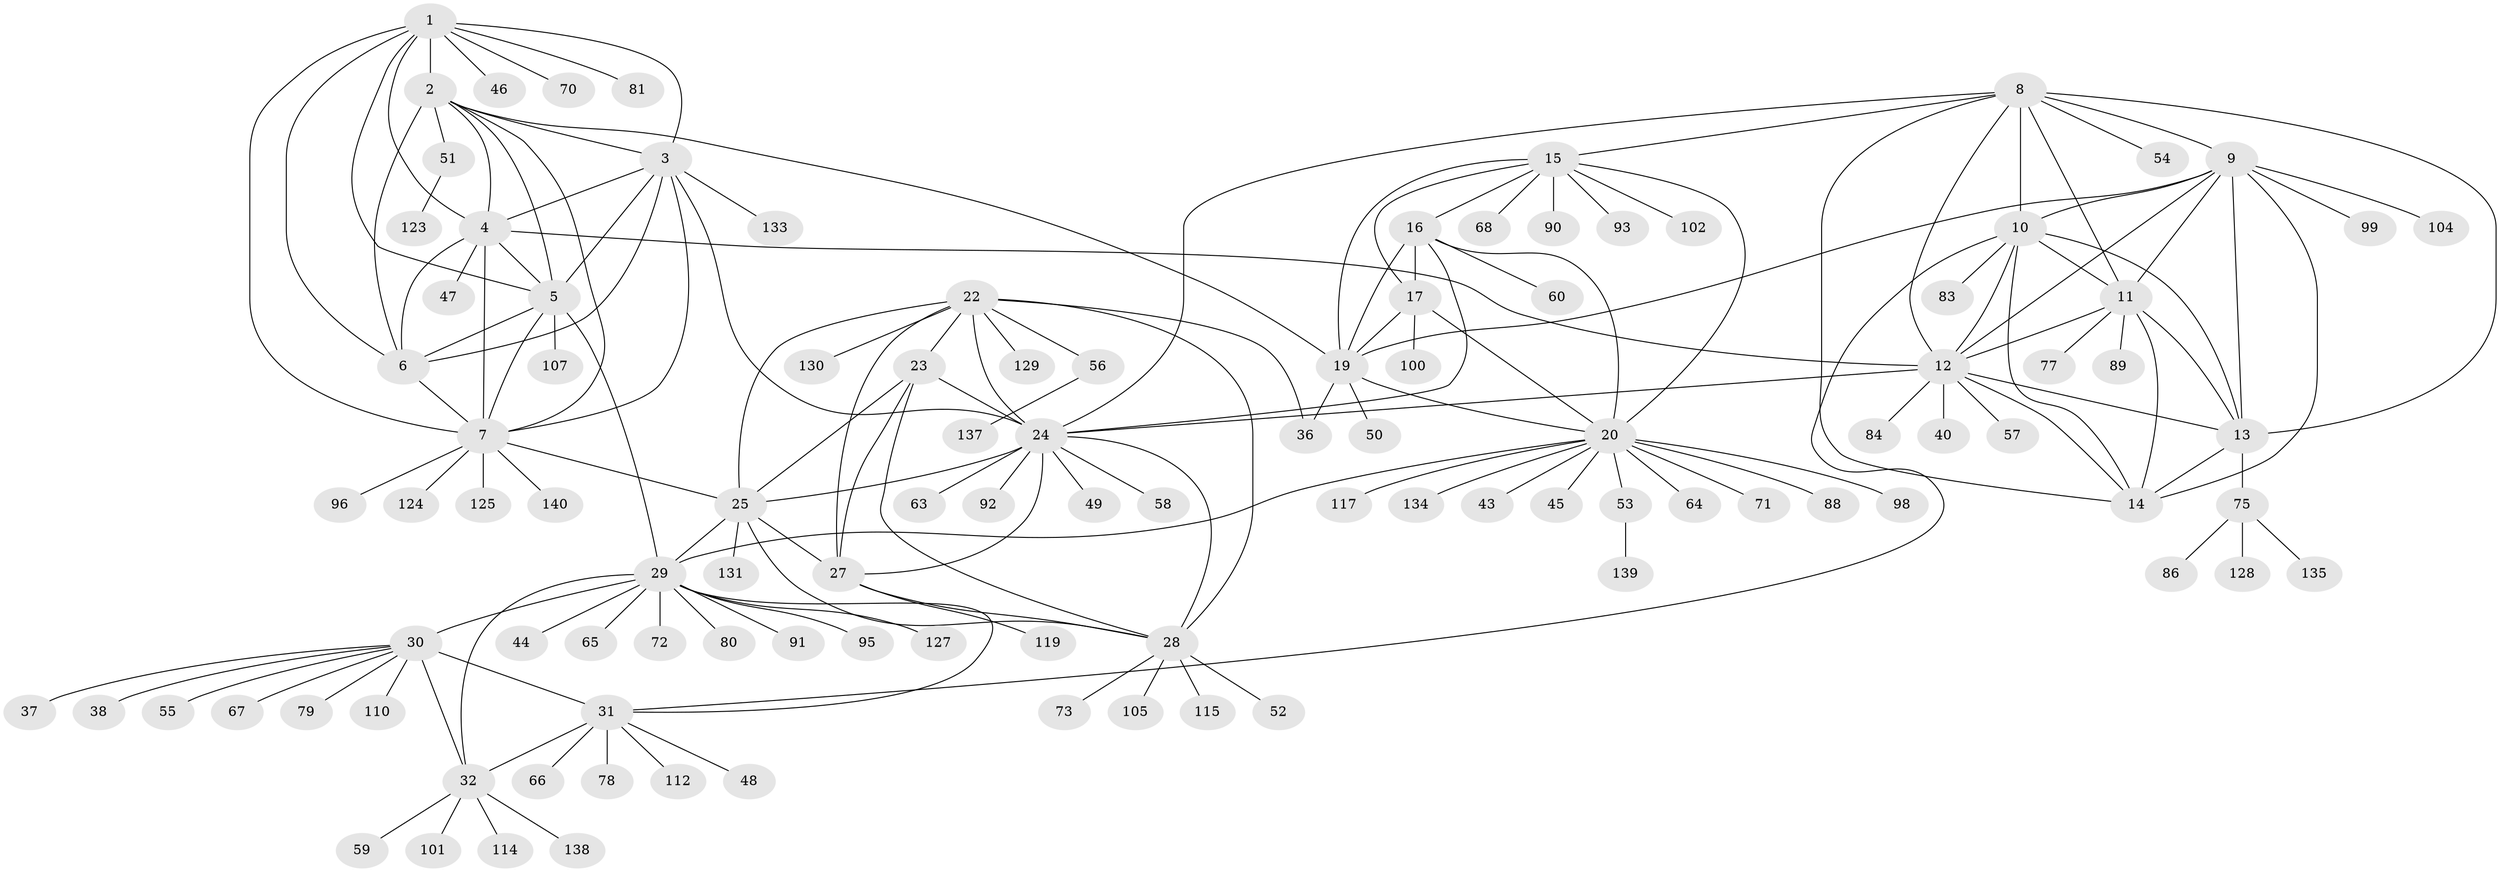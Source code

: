 // Generated by graph-tools (version 1.1) at 2025/24/03/03/25 07:24:10]
// undirected, 107 vertices, 165 edges
graph export_dot {
graph [start="1"]
  node [color=gray90,style=filled];
  1 [super="+76"];
  2;
  3 [super="+121"];
  4 [super="+41"];
  5;
  6 [super="+122"];
  7 [super="+136"];
  8;
  9 [super="+87"];
  10 [super="+120"];
  11 [super="+74"];
  12 [super="+106"];
  13;
  14 [super="+126"];
  15 [super="+18"];
  16 [super="+61"];
  17 [super="+42"];
  19 [super="+39"];
  20 [super="+21"];
  22 [super="+111"];
  23 [super="+62"];
  24 [super="+26"];
  25 [super="+69"];
  27 [super="+132"];
  28 [super="+85"];
  29 [super="+34"];
  30 [super="+35"];
  31 [super="+33"];
  32 [super="+109"];
  36 [super="+94"];
  37;
  38;
  40;
  43;
  44;
  45;
  46;
  47;
  48;
  49;
  50;
  51;
  52;
  53;
  54;
  55;
  56;
  57;
  58;
  59;
  60 [super="+116"];
  63;
  64;
  65 [super="+97"];
  66;
  67;
  68;
  70;
  71;
  72 [super="+82"];
  73;
  75 [super="+108"];
  77;
  78;
  79;
  80 [super="+113"];
  81;
  83;
  84;
  86;
  88;
  89 [super="+103"];
  90;
  91;
  92;
  93;
  95;
  96;
  98;
  99;
  100;
  101;
  102;
  104;
  105 [super="+118"];
  107;
  110;
  112;
  114;
  115;
  117;
  119;
  123;
  124;
  125;
  127;
  128;
  129;
  130;
  131;
  133;
  134;
  135;
  137;
  138;
  139;
  140;
  1 -- 2;
  1 -- 3;
  1 -- 4;
  1 -- 5;
  1 -- 6;
  1 -- 7;
  1 -- 46;
  1 -- 70;
  1 -- 81;
  2 -- 3;
  2 -- 4;
  2 -- 5;
  2 -- 6;
  2 -- 7;
  2 -- 19;
  2 -- 51;
  3 -- 4;
  3 -- 5;
  3 -- 6;
  3 -- 7;
  3 -- 24;
  3 -- 133;
  4 -- 5;
  4 -- 6;
  4 -- 7;
  4 -- 12;
  4 -- 47;
  5 -- 6;
  5 -- 7;
  5 -- 29;
  5 -- 107;
  6 -- 7;
  7 -- 96;
  7 -- 124;
  7 -- 125;
  7 -- 140;
  7 -- 25;
  8 -- 9;
  8 -- 10;
  8 -- 11;
  8 -- 12;
  8 -- 13;
  8 -- 14;
  8 -- 15;
  8 -- 24;
  8 -- 54;
  9 -- 10;
  9 -- 11;
  9 -- 12;
  9 -- 13;
  9 -- 14;
  9 -- 99;
  9 -- 104;
  9 -- 19;
  10 -- 11;
  10 -- 12;
  10 -- 13;
  10 -- 14;
  10 -- 83;
  10 -- 31;
  11 -- 12;
  11 -- 13;
  11 -- 14;
  11 -- 77;
  11 -- 89;
  12 -- 13;
  12 -- 14;
  12 -- 40;
  12 -- 57;
  12 -- 84;
  12 -- 24;
  13 -- 14;
  13 -- 75;
  15 -- 16 [weight=2];
  15 -- 17 [weight=2];
  15 -- 19 [weight=2];
  15 -- 20 [weight=4];
  15 -- 68;
  15 -- 102;
  15 -- 90;
  15 -- 93;
  16 -- 17;
  16 -- 19;
  16 -- 20 [weight=2];
  16 -- 60;
  16 -- 24;
  17 -- 19;
  17 -- 20 [weight=2];
  17 -- 100;
  19 -- 20 [weight=2];
  19 -- 36;
  19 -- 50;
  20 -- 71;
  20 -- 117;
  20 -- 134;
  20 -- 64;
  20 -- 98;
  20 -- 43;
  20 -- 45;
  20 -- 53;
  20 -- 88;
  20 -- 29;
  22 -- 23;
  22 -- 24 [weight=2];
  22 -- 25;
  22 -- 27;
  22 -- 28;
  22 -- 36;
  22 -- 56;
  22 -- 129;
  22 -- 130;
  23 -- 24 [weight=2];
  23 -- 25;
  23 -- 27;
  23 -- 28;
  24 -- 25 [weight=2];
  24 -- 27 [weight=2];
  24 -- 28 [weight=2];
  24 -- 49;
  24 -- 58;
  24 -- 92;
  24 -- 63;
  25 -- 27;
  25 -- 28;
  25 -- 131;
  25 -- 29;
  27 -- 28;
  27 -- 119;
  28 -- 52;
  28 -- 73;
  28 -- 105;
  28 -- 115;
  29 -- 30 [weight=4];
  29 -- 31 [weight=4];
  29 -- 32 [weight=2];
  29 -- 65;
  29 -- 91;
  29 -- 127;
  29 -- 72;
  29 -- 44;
  29 -- 80;
  29 -- 95;
  30 -- 31 [weight=4];
  30 -- 32 [weight=2];
  30 -- 37;
  30 -- 38;
  30 -- 55;
  30 -- 79;
  30 -- 110;
  30 -- 67;
  31 -- 32 [weight=2];
  31 -- 48;
  31 -- 66;
  31 -- 78;
  31 -- 112;
  32 -- 59;
  32 -- 101;
  32 -- 114;
  32 -- 138;
  51 -- 123;
  53 -- 139;
  56 -- 137;
  75 -- 86;
  75 -- 128;
  75 -- 135;
}
